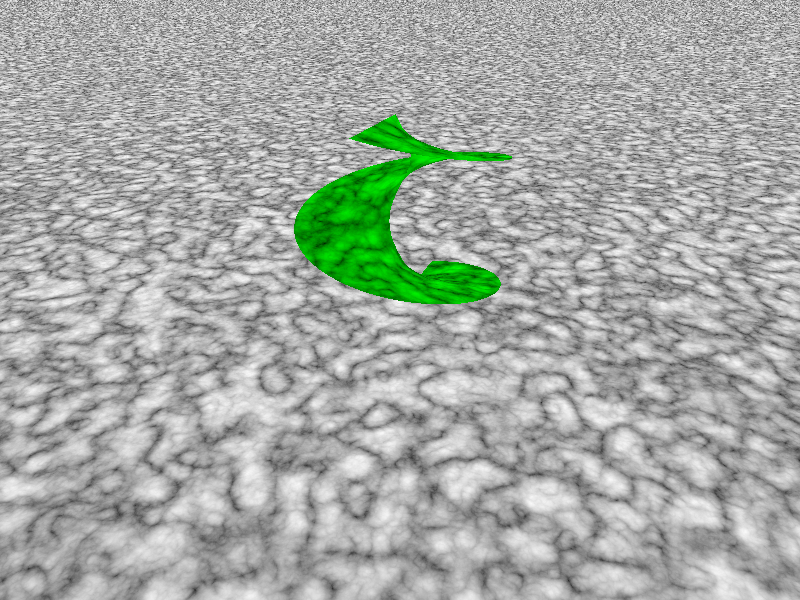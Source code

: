 #include "colors.inc"

camera{
    location <2,3,-5>
    look_at <0,0,0>
}

light_source{
    <50,50,-50>
    rgb 1
}

parametric{
    function{u*sin(v)}
    function{v/5}
    function{u*cos(v)}
    
    <0.1,0>,<1.0,3*pi> 
    contained_by{
        box{-2,7}
    }
    
    pigment{
        granite
        pigment_map{
            [0 rgb 0]
            [1 rgb <0,1,0>]
        }
    }
    finish{ambient 0.2}    
}

plane{
    y,0
    pigment{
        granite
        pigment_map{
            [0 rgb 0]
            [1 rgb 1]    
        }
    }
}            